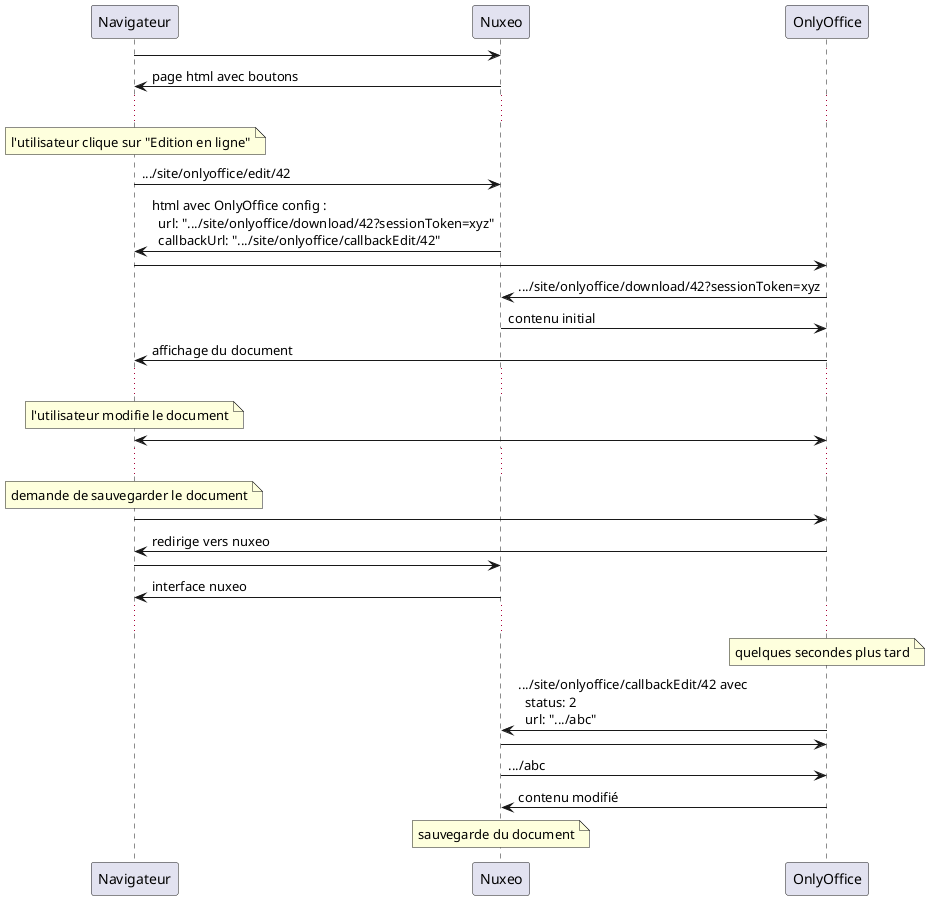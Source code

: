 @startuml diagramme-edit

Navigateur->Nuxeo: 
Nuxeo->Navigateur: page html avec boutons

...
note over Navigateur: l'utilisateur clique sur "Edition en ligne"

Navigateur->Nuxeo: .../site/onlyoffice/edit/42
Nuxeo -> Navigateur: html avec OnlyOffice config :\n  url: ".../site/onlyoffice/download/42?sessionToken=xyz"\n  callbackUrl: ".../site/onlyoffice/callbackEdit/42"
    
Navigateur -> OnlyOffice
OnlyOffice -> Nuxeo : .../site/onlyoffice/download/42?sessionToken=xyz
Nuxeo -> OnlyOffice : contenu initial
OnlyOffice -> Navigateur : affichage du document

...
note over Navigateur : l'utilisateur modifie le document
Navigateur <-> OnlyOffice :
...

note over Navigateur : demande de sauvegarder le document
Navigateur -> OnlyOffice :
OnlyOffice -> Navigateur : redirige vers nuxeo
Navigateur -> Nuxeo :
Nuxeo -> Navigateur : interface nuxeo

...
note over OnlyOffice : quelques secondes plus tard
OnlyOffice -> Nuxeo : .../site/onlyoffice/callbackEdit/42 avec\n  status: 2\n  url: ".../abc"
Nuxeo -> OnlyOffice
Nuxeo -> OnlyOffice : .../abc
OnlyOffice -> Nuxeo : contenu modifié
note over Nuxeo : sauvegarde du document

@enduml